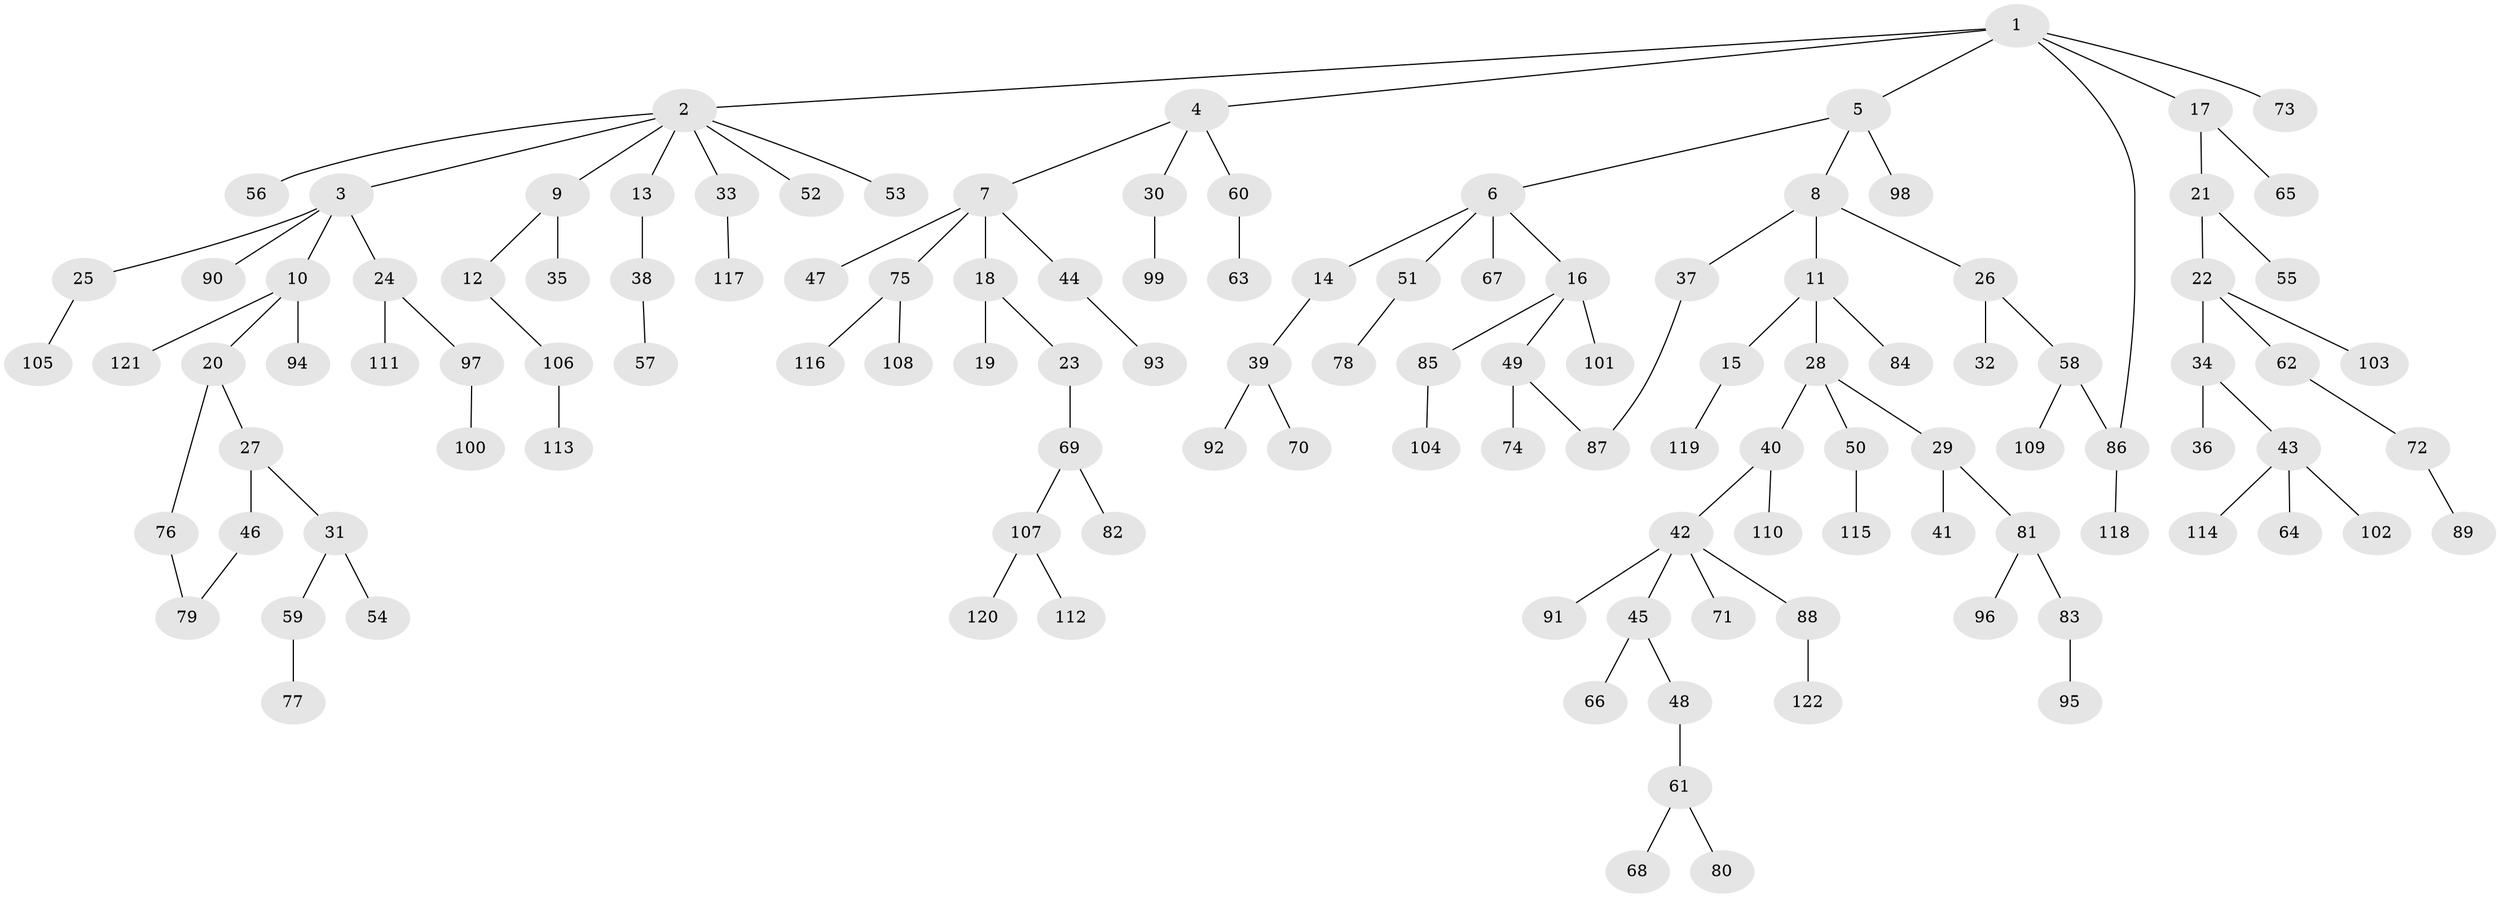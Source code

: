 // Generated by graph-tools (version 1.1) at 2025/34/03/09/25 02:34:22]
// undirected, 122 vertices, 124 edges
graph export_dot {
graph [start="1"]
  node [color=gray90,style=filled];
  1;
  2;
  3;
  4;
  5;
  6;
  7;
  8;
  9;
  10;
  11;
  12;
  13;
  14;
  15;
  16;
  17;
  18;
  19;
  20;
  21;
  22;
  23;
  24;
  25;
  26;
  27;
  28;
  29;
  30;
  31;
  32;
  33;
  34;
  35;
  36;
  37;
  38;
  39;
  40;
  41;
  42;
  43;
  44;
  45;
  46;
  47;
  48;
  49;
  50;
  51;
  52;
  53;
  54;
  55;
  56;
  57;
  58;
  59;
  60;
  61;
  62;
  63;
  64;
  65;
  66;
  67;
  68;
  69;
  70;
  71;
  72;
  73;
  74;
  75;
  76;
  77;
  78;
  79;
  80;
  81;
  82;
  83;
  84;
  85;
  86;
  87;
  88;
  89;
  90;
  91;
  92;
  93;
  94;
  95;
  96;
  97;
  98;
  99;
  100;
  101;
  102;
  103;
  104;
  105;
  106;
  107;
  108;
  109;
  110;
  111;
  112;
  113;
  114;
  115;
  116;
  117;
  118;
  119;
  120;
  121;
  122;
  1 -- 2;
  1 -- 4;
  1 -- 5;
  1 -- 17;
  1 -- 73;
  1 -- 86;
  2 -- 3;
  2 -- 9;
  2 -- 13;
  2 -- 33;
  2 -- 52;
  2 -- 53;
  2 -- 56;
  3 -- 10;
  3 -- 24;
  3 -- 25;
  3 -- 90;
  4 -- 7;
  4 -- 30;
  4 -- 60;
  5 -- 6;
  5 -- 8;
  5 -- 98;
  6 -- 14;
  6 -- 16;
  6 -- 51;
  6 -- 67;
  7 -- 18;
  7 -- 44;
  7 -- 47;
  7 -- 75;
  8 -- 11;
  8 -- 26;
  8 -- 37;
  9 -- 12;
  9 -- 35;
  10 -- 20;
  10 -- 94;
  10 -- 121;
  11 -- 15;
  11 -- 28;
  11 -- 84;
  12 -- 106;
  13 -- 38;
  14 -- 39;
  15 -- 119;
  16 -- 49;
  16 -- 85;
  16 -- 101;
  17 -- 21;
  17 -- 65;
  18 -- 19;
  18 -- 23;
  20 -- 27;
  20 -- 76;
  21 -- 22;
  21 -- 55;
  22 -- 34;
  22 -- 62;
  22 -- 103;
  23 -- 69;
  24 -- 97;
  24 -- 111;
  25 -- 105;
  26 -- 32;
  26 -- 58;
  27 -- 31;
  27 -- 46;
  28 -- 29;
  28 -- 40;
  28 -- 50;
  29 -- 41;
  29 -- 81;
  30 -- 99;
  31 -- 54;
  31 -- 59;
  33 -- 117;
  34 -- 36;
  34 -- 43;
  37 -- 87;
  38 -- 57;
  39 -- 70;
  39 -- 92;
  40 -- 42;
  40 -- 110;
  42 -- 45;
  42 -- 71;
  42 -- 88;
  42 -- 91;
  43 -- 64;
  43 -- 102;
  43 -- 114;
  44 -- 93;
  45 -- 48;
  45 -- 66;
  46 -- 79;
  48 -- 61;
  49 -- 74;
  49 -- 87;
  50 -- 115;
  51 -- 78;
  58 -- 109;
  58 -- 86;
  59 -- 77;
  60 -- 63;
  61 -- 68;
  61 -- 80;
  62 -- 72;
  69 -- 82;
  69 -- 107;
  72 -- 89;
  75 -- 108;
  75 -- 116;
  76 -- 79;
  81 -- 83;
  81 -- 96;
  83 -- 95;
  85 -- 104;
  86 -- 118;
  88 -- 122;
  97 -- 100;
  106 -- 113;
  107 -- 112;
  107 -- 120;
}
